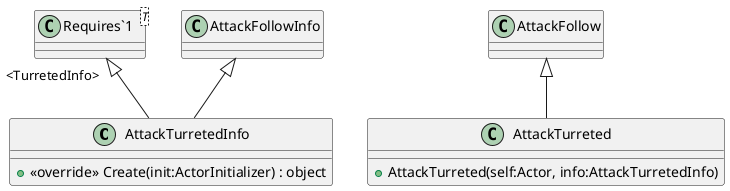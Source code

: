 @startuml
class AttackTurretedInfo {
    + <<override>> Create(init:ActorInitializer) : object
}
class AttackTurreted {
    + AttackTurreted(self:Actor, info:AttackTurretedInfo)
}
class "Requires`1"<T> {
}
AttackFollowInfo <|-- AttackTurretedInfo
"Requires`1" "<TurretedInfo>" <|-- AttackTurretedInfo
AttackFollow <|-- AttackTurreted
@enduml
